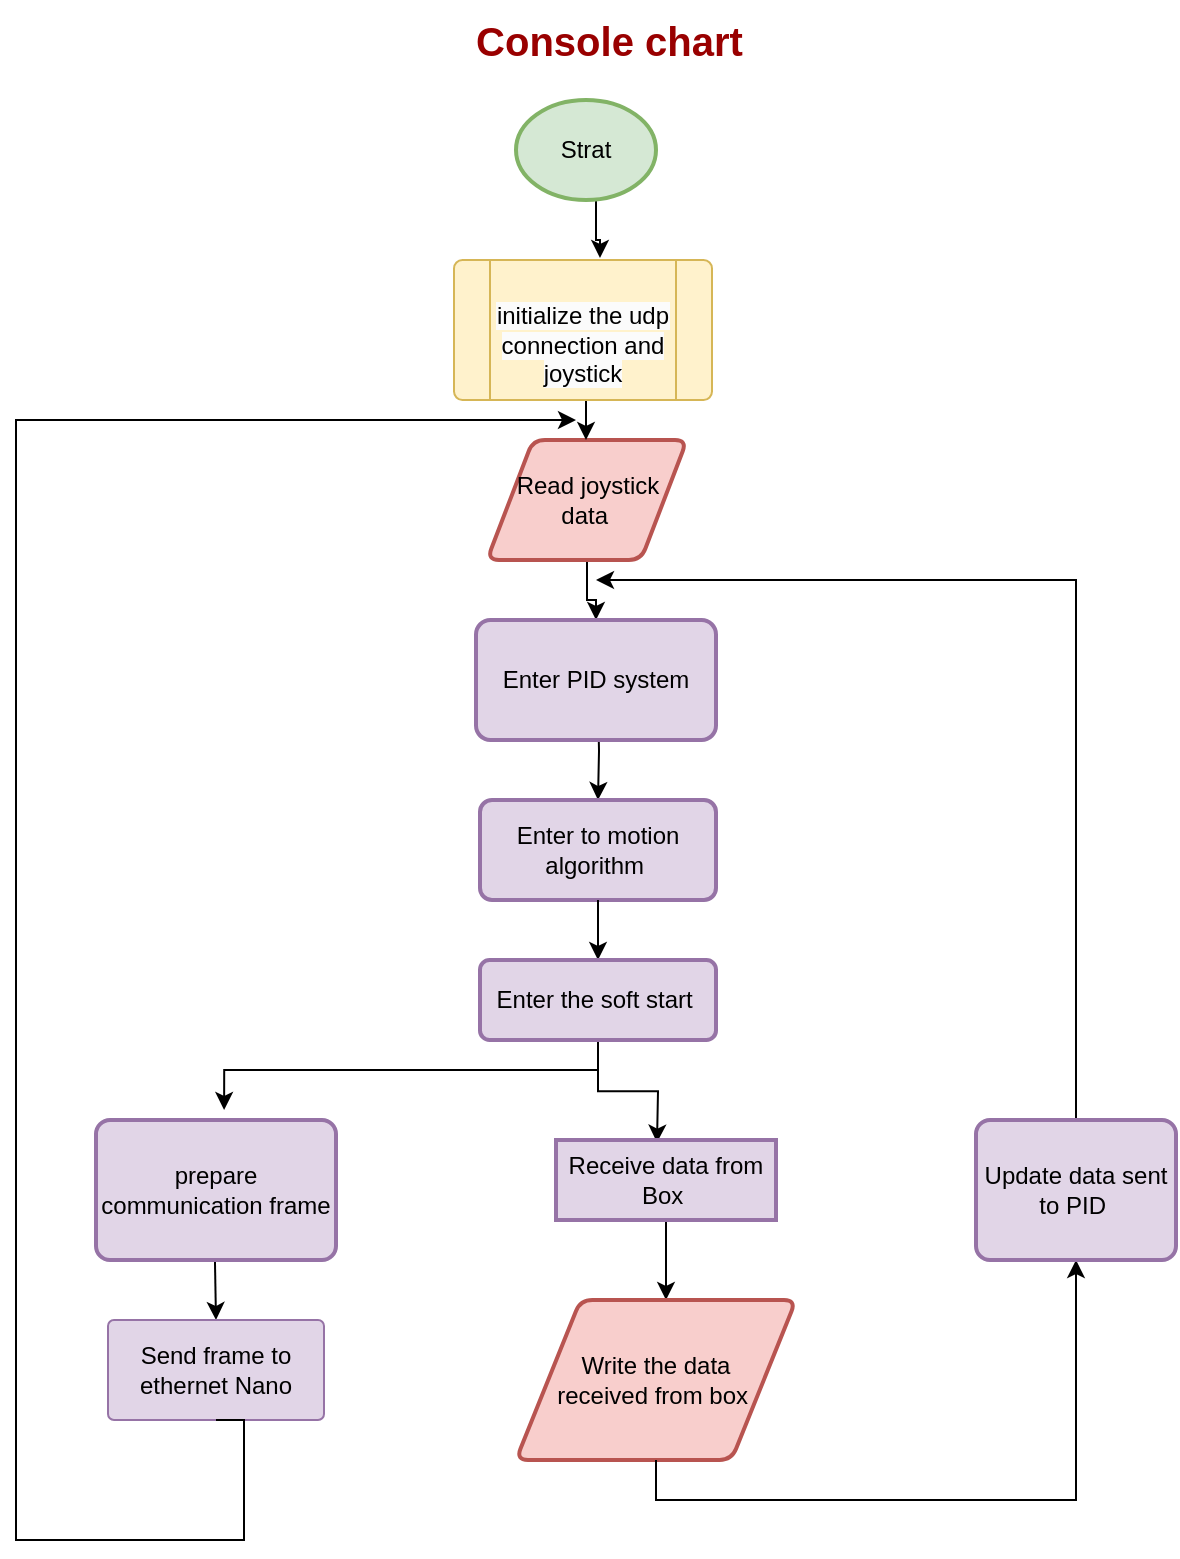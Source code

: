 <mxfile version="21.1.6" type="github">
  <diagram name="Page-1" id="Uci31hkpzFQfS-VTfb_5">
    <mxGraphModel dx="1790" dy="1927" grid="1" gridSize="10" guides="1" tooltips="1" connect="1" arrows="1" fold="1" page="1" pageScale="1" pageWidth="850" pageHeight="1100" math="0" shadow="0">
      <root>
        <mxCell id="0" />
        <mxCell id="1" parent="0" />
        <mxCell id="m83ukutckXuz09UaQkiv-2" style="edgeStyle=orthogonalEdgeStyle;rounded=0;orthogonalLoop=1;jettySize=auto;html=1;exitX=0.5;exitY=1;exitDx=0;exitDy=0;exitPerimeter=0;" edge="1" parent="1" source="m83ukutckXuz09UaQkiv-1">
          <mxGeometry relative="1" as="geometry">
            <mxPoint x="180" y="110" as="targetPoint" />
          </mxGeometry>
        </mxCell>
        <mxCell id="m83ukutckXuz09UaQkiv-19" style="edgeStyle=orthogonalEdgeStyle;rounded=0;orthogonalLoop=1;jettySize=auto;html=1;exitX=0.5;exitY=1;exitDx=0;exitDy=0;exitPerimeter=0;entryX=0.5;entryY=0;entryDx=0;entryDy=0;" edge="1" parent="1" source="m83ukutckXuz09UaQkiv-1">
          <mxGeometry relative="1" as="geometry">
            <mxPoint x="182" y="149" as="targetPoint" />
            <Array as="points">
              <mxPoint x="180" y="120" />
              <mxPoint x="180" y="140" />
              <mxPoint x="182" y="140" />
            </Array>
          </mxGeometry>
        </mxCell>
        <mxCell id="m83ukutckXuz09UaQkiv-1" value="Strat" style="strokeWidth=2;html=1;shape=mxgraph.flowchart.start_2;whiteSpace=wrap;fillColor=#d5e8d4;strokeColor=#82b366;" vertex="1" parent="1">
          <mxGeometry x="140" y="70" width="70" height="50" as="geometry" />
        </mxCell>
        <mxCell id="m83ukutckXuz09UaQkiv-12" style="edgeStyle=orthogonalEdgeStyle;rounded=0;orthogonalLoop=1;jettySize=auto;html=1;exitX=0.5;exitY=1;exitDx=0;exitDy=0;" edge="1" parent="1" source="m83ukutckXuz09UaQkiv-13">
          <mxGeometry relative="1" as="geometry">
            <mxPoint x="182" y="430" as="targetPoint" />
            <Array as="points">
              <mxPoint x="182" y="450" />
              <mxPoint x="182" y="450" />
            </Array>
          </mxGeometry>
        </mxCell>
        <mxCell id="m83ukutckXuz09UaQkiv-15" value="" style="edgeStyle=orthogonalEdgeStyle;rounded=0;orthogonalLoop=1;jettySize=auto;html=1;" edge="1" parent="1" target="m83ukutckXuz09UaQkiv-13">
          <mxGeometry relative="1" as="geometry">
            <mxPoint x="182" y="360" as="targetPoint" />
            <mxPoint x="181" y="370" as="sourcePoint" />
            <Array as="points" />
          </mxGeometry>
        </mxCell>
        <mxCell id="m83ukutckXuz09UaQkiv-13" value="Enter to motion algorithm&amp;nbsp;" style="whiteSpace=wrap;html=1;strokeWidth=2;rounded=1;arcSize=12;fillColor=#e1d5e7;strokeColor=#9673a6;" vertex="1" parent="1">
          <mxGeometry x="122" y="420" width="118" height="50" as="geometry" />
        </mxCell>
        <mxCell id="m83ukutckXuz09UaQkiv-57" value="" style="edgeStyle=orthogonalEdgeStyle;rounded=0;orthogonalLoop=1;jettySize=auto;html=1;" edge="1" parent="1" source="m83ukutckXuz09UaQkiv-10" target="m83ukutckXuz09UaQkiv-56">
          <mxGeometry relative="1" as="geometry" />
        </mxCell>
        <mxCell id="m83ukutckXuz09UaQkiv-10" value="Read joystick data&amp;nbsp;" style="shape=parallelogram;html=1;strokeWidth=2;perimeter=parallelogramPerimeter;whiteSpace=wrap;rounded=1;arcSize=12;size=0.23;fillColor=#f8cecc;strokeColor=#b85450;" vertex="1" parent="1">
          <mxGeometry x="125.5" y="240" width="100" height="60" as="geometry" />
        </mxCell>
        <mxCell id="m83ukutckXuz09UaQkiv-22" value="" style="edgeStyle=orthogonalEdgeStyle;rounded=0;orthogonalLoop=1;jettySize=auto;html=1;exitX=0.5;exitY=1;exitDx=0;exitDy=0;" edge="1" parent="1" source="m83ukutckXuz09UaQkiv-13" target="m83ukutckXuz09UaQkiv-20">
          <mxGeometry relative="1" as="geometry">
            <mxPoint x="182" y="490" as="targetPoint" />
            <mxPoint x="181" y="450" as="sourcePoint" />
          </mxGeometry>
        </mxCell>
        <mxCell id="m83ukutckXuz09UaQkiv-25" style="edgeStyle=orthogonalEdgeStyle;rounded=0;orthogonalLoop=1;jettySize=auto;html=1;exitX=0.5;exitY=1;exitDx=0;exitDy=0;" edge="1" parent="1" source="m83ukutckXuz09UaQkiv-20">
          <mxGeometry relative="1" as="geometry">
            <mxPoint x="-5.941" y="575" as="targetPoint" />
            <Array as="points">
              <mxPoint x="181" y="555" />
              <mxPoint x="-6" y="555" />
            </Array>
          </mxGeometry>
        </mxCell>
        <mxCell id="m83ukutckXuz09UaQkiv-32" style="edgeStyle=orthogonalEdgeStyle;rounded=0;orthogonalLoop=1;jettySize=auto;html=1;entryX=0.605;entryY=0.013;entryDx=0;entryDy=0;entryPerimeter=0;" edge="1" parent="1" source="m83ukutckXuz09UaQkiv-20">
          <mxGeometry relative="1" as="geometry">
            <mxPoint x="210.5" y="591.3" as="targetPoint" />
          </mxGeometry>
        </mxCell>
        <mxCell id="m83ukutckXuz09UaQkiv-20" value="Enter the soft start&amp;nbsp;" style="whiteSpace=wrap;html=1;strokeWidth=2;rounded=1;arcSize=12;fillColor=#e1d5e7;strokeColor=#9673a6;" vertex="1" parent="1">
          <mxGeometry x="122" y="500" width="118" height="40" as="geometry" />
        </mxCell>
        <mxCell id="m83ukutckXuz09UaQkiv-29" value="" style="edgeStyle=orthogonalEdgeStyle;rounded=0;orthogonalLoop=1;jettySize=auto;html=1;entryX=0.5;entryY=0;entryDx=0;entryDy=0;" edge="1" parent="1" target="m83ukutckXuz09UaQkiv-28">
          <mxGeometry relative="1" as="geometry">
            <mxPoint x="-10.531" y="650.0" as="sourcePoint" />
            <mxPoint x="-10.59" y="665" as="targetPoint" />
            <Array as="points" />
          </mxGeometry>
        </mxCell>
        <mxCell id="m83ukutckXuz09UaQkiv-28" value="Send frame to ethernet Nano" style="whiteSpace=wrap;html=1;rounded=1;arcSize=6;fillColor=#e1d5e7;strokeColor=#9673a6;" vertex="1" parent="1">
          <mxGeometry x="-64" y="680" width="108" height="50" as="geometry" />
        </mxCell>
        <mxCell id="m83ukutckXuz09UaQkiv-43" style="edgeStyle=orthogonalEdgeStyle;rounded=0;orthogonalLoop=1;jettySize=auto;html=1;exitX=0.5;exitY=1;exitDx=0;exitDy=0;" edge="1" parent="1" source="m83ukutckXuz09UaQkiv-35">
          <mxGeometry relative="1" as="geometry">
            <mxPoint x="215" y="670" as="targetPoint" />
            <Array as="points">
              <mxPoint x="215" y="670" />
              <mxPoint x="215" y="670" />
            </Array>
          </mxGeometry>
        </mxCell>
        <mxCell id="m83ukutckXuz09UaQkiv-35" value="Receive data from Box&amp;nbsp;" style="whiteSpace=wrap;html=1;strokeWidth=2;fillColor=#e1d5e7;strokeColor=#9673a6;" vertex="1" parent="1">
          <mxGeometry x="160" y="590" width="110" height="40" as="geometry" />
        </mxCell>
        <mxCell id="m83ukutckXuz09UaQkiv-38" value="Write the data &lt;br&gt;received from box&amp;nbsp;" style="shape=parallelogram;html=1;strokeWidth=2;perimeter=parallelogramPerimeter;whiteSpace=wrap;rounded=1;arcSize=12;size=0.23;fillColor=#f8cecc;strokeColor=#b85450;" vertex="1" parent="1">
          <mxGeometry x="140" y="670" width="140" height="80" as="geometry" />
        </mxCell>
        <mxCell id="m83ukutckXuz09UaQkiv-53" value="" style="edgeStyle=orthogonalEdgeStyle;rounded=0;orthogonalLoop=1;jettySize=auto;html=1;exitX=0.5;exitY=1;exitDx=0;exitDy=0;" edge="1" parent="1" source="m83ukutckXuz09UaQkiv-28">
          <mxGeometry relative="1" as="geometry">
            <mxPoint x="170" y="230" as="targetPoint" />
            <mxPoint x="4" y="710" as="sourcePoint" />
            <Array as="points">
              <mxPoint x="4" y="730" />
              <mxPoint x="4" y="790" />
              <mxPoint x="-110" y="790" />
              <mxPoint x="-110" y="230" />
            </Array>
          </mxGeometry>
        </mxCell>
        <mxCell id="m83ukutckXuz09UaQkiv-55" style="edgeStyle=orthogonalEdgeStyle;rounded=0;orthogonalLoop=1;jettySize=auto;html=1;exitX=0.5;exitY=1;exitDx=0;exitDy=0;" edge="1" parent="1" source="m83ukutckXuz09UaQkiv-54">
          <mxGeometry relative="1" as="geometry">
            <mxPoint x="175" y="240" as="targetPoint" />
          </mxGeometry>
        </mxCell>
        <mxCell id="m83ukutckXuz09UaQkiv-54" value="&lt;br&gt;&lt;span style=&quot;color: rgb(0, 0, 0); font-family: Helvetica; font-size: 12px; font-style: normal; font-variant-ligatures: normal; font-variant-caps: normal; font-weight: 400; letter-spacing: normal; orphans: 2; text-align: center; text-indent: 0px; text-transform: none; widows: 2; word-spacing: 0px; -webkit-text-stroke-width: 0px; background-color: rgb(251, 251, 251); text-decoration-thickness: initial; text-decoration-style: initial; text-decoration-color: initial; float: none; display: inline !important;&quot;&gt;initialize the udp connection and joystick&lt;/span&gt;" style="verticalLabelPosition=middle;verticalAlign=middle;html=1;shape=process;whiteSpace=wrap;rounded=1;size=0.14;arcSize=6;labelPosition=center;align=center;fillColor=#fff2cc;strokeColor=#d6b656;" vertex="1" parent="1">
          <mxGeometry x="109" y="150" width="129" height="70" as="geometry" />
        </mxCell>
        <mxCell id="m83ukutckXuz09UaQkiv-56" value="Enter PID system" style="whiteSpace=wrap;html=1;strokeWidth=2;rounded=1;arcSize=12;fillColor=#e1d5e7;strokeColor=#9673a6;" vertex="1" parent="1">
          <mxGeometry x="120" y="330" width="120" height="60" as="geometry" />
        </mxCell>
        <mxCell id="m83ukutckXuz09UaQkiv-58" value="prepare communication frame" style="rounded=1;whiteSpace=wrap;html=1;absoluteArcSize=1;arcSize=14;strokeWidth=2;fillColor=#e1d5e7;strokeColor=#9673a6;" vertex="1" parent="1">
          <mxGeometry x="-70" y="580" width="120" height="70" as="geometry" />
        </mxCell>
        <mxCell id="m83ukutckXuz09UaQkiv-62" style="edgeStyle=orthogonalEdgeStyle;rounded=0;orthogonalLoop=1;jettySize=auto;html=1;exitX=0.5;exitY=0;exitDx=0;exitDy=0;" edge="1" parent="1" source="m83ukutckXuz09UaQkiv-60">
          <mxGeometry relative="1" as="geometry">
            <mxPoint x="180" y="310" as="targetPoint" />
            <Array as="points">
              <mxPoint x="420" y="520" />
              <mxPoint x="420" y="310" />
            </Array>
          </mxGeometry>
        </mxCell>
        <mxCell id="m83ukutckXuz09UaQkiv-63" value="" style="edgeStyle=orthogonalEdgeStyle;rounded=0;orthogonalLoop=1;jettySize=auto;html=1;exitX=0.5;exitY=1;exitDx=0;exitDy=0;" edge="1" parent="1" source="m83ukutckXuz09UaQkiv-38" target="m83ukutckXuz09UaQkiv-60">
          <mxGeometry relative="1" as="geometry">
            <mxPoint x="460" y="590" as="targetPoint" />
            <mxPoint x="210" y="750" as="sourcePoint" />
          </mxGeometry>
        </mxCell>
        <mxCell id="m83ukutckXuz09UaQkiv-60" value="Update data sent to PID&amp;nbsp;" style="rounded=1;whiteSpace=wrap;html=1;absoluteArcSize=1;arcSize=14;strokeWidth=2;fillColor=#e1d5e7;strokeColor=#9673a6;" vertex="1" parent="1">
          <mxGeometry x="370" y="580" width="100" height="70" as="geometry" />
        </mxCell>
        <mxCell id="m83ukutckXuz09UaQkiv-64" value="&lt;font color=&quot;#990000&quot; style=&quot;font-size: 20px;&quot;&gt;&lt;b&gt;Console chart&amp;nbsp;&lt;/b&gt;&lt;/font&gt;" style="text;html=1;align=center;verticalAlign=middle;resizable=0;points=[];autosize=1;strokeColor=none;fillColor=none;" vertex="1" parent="1">
          <mxGeometry x="109" y="20" width="160" height="40" as="geometry" />
        </mxCell>
      </root>
    </mxGraphModel>
  </diagram>
</mxfile>
